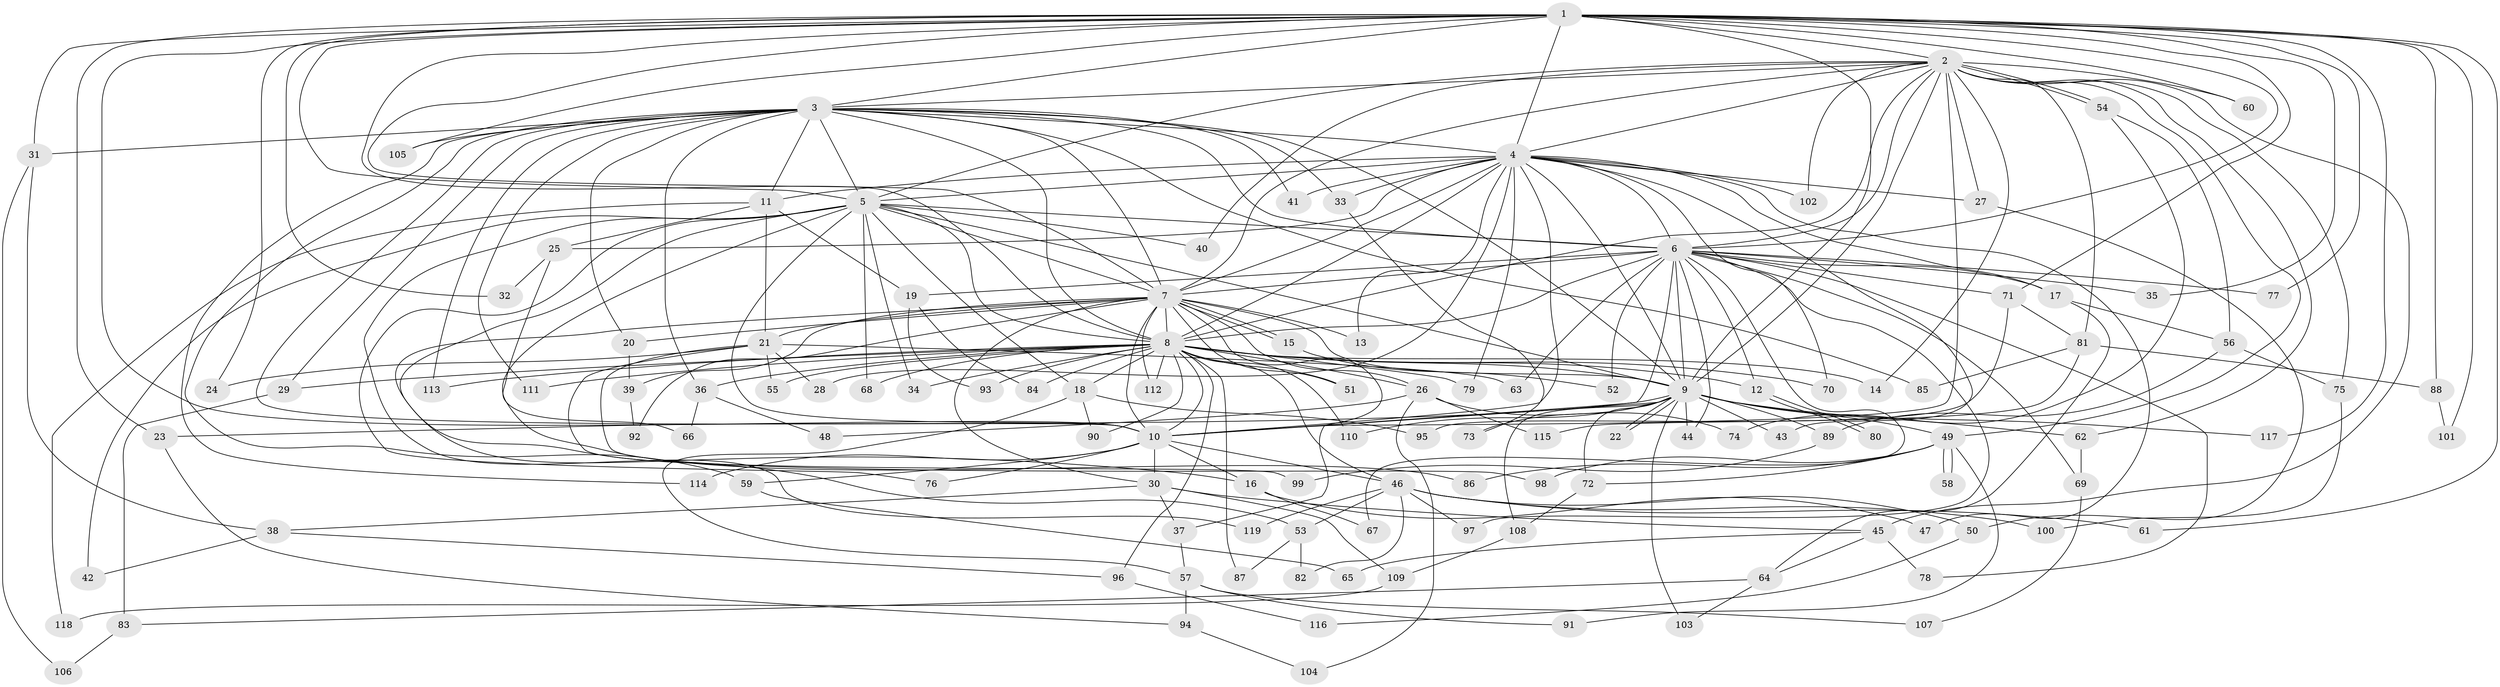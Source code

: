 // coarse degree distribution, {30: 0.011235955056179775, 18: 0.011235955056179775, 36: 0.011235955056179775, 19: 0.011235955056179775, 15: 0.011235955056179775, 20: 0.02247191011235955, 12: 0.011235955056179775, 6: 0.033707865168539325, 2: 0.5056179775280899, 4: 0.07865168539325842, 5: 0.02247191011235955, 3: 0.19101123595505617, 7: 0.02247191011235955, 9: 0.011235955056179775, 8: 0.02247191011235955, 1: 0.02247191011235955}
// Generated by graph-tools (version 1.1) at 2025/51/02/27/25 19:51:52]
// undirected, 119 vertices, 263 edges
graph export_dot {
graph [start="1"]
  node [color=gray90,style=filled];
  1;
  2;
  3;
  4;
  5;
  6;
  7;
  8;
  9;
  10;
  11;
  12;
  13;
  14;
  15;
  16;
  17;
  18;
  19;
  20;
  21;
  22;
  23;
  24;
  25;
  26;
  27;
  28;
  29;
  30;
  31;
  32;
  33;
  34;
  35;
  36;
  37;
  38;
  39;
  40;
  41;
  42;
  43;
  44;
  45;
  46;
  47;
  48;
  49;
  50;
  51;
  52;
  53;
  54;
  55;
  56;
  57;
  58;
  59;
  60;
  61;
  62;
  63;
  64;
  65;
  66;
  67;
  68;
  69;
  70;
  71;
  72;
  73;
  74;
  75;
  76;
  77;
  78;
  79;
  80;
  81;
  82;
  83;
  84;
  85;
  86;
  87;
  88;
  89;
  90;
  91;
  92;
  93;
  94;
  95;
  96;
  97;
  98;
  99;
  100;
  101;
  102;
  103;
  104;
  105;
  106;
  107;
  108;
  109;
  110;
  111;
  112;
  113;
  114;
  115;
  116;
  117;
  118;
  119;
  1 -- 2;
  1 -- 3;
  1 -- 4;
  1 -- 5;
  1 -- 6;
  1 -- 7;
  1 -- 8;
  1 -- 9;
  1 -- 10;
  1 -- 23;
  1 -- 24;
  1 -- 31;
  1 -- 32;
  1 -- 35;
  1 -- 60;
  1 -- 61;
  1 -- 71;
  1 -- 77;
  1 -- 88;
  1 -- 101;
  1 -- 105;
  1 -- 117;
  2 -- 3;
  2 -- 4;
  2 -- 5;
  2 -- 6;
  2 -- 7;
  2 -- 8;
  2 -- 9;
  2 -- 10;
  2 -- 14;
  2 -- 27;
  2 -- 40;
  2 -- 45;
  2 -- 49;
  2 -- 54;
  2 -- 54;
  2 -- 60;
  2 -- 62;
  2 -- 75;
  2 -- 81;
  2 -- 102;
  3 -- 4;
  3 -- 5;
  3 -- 6;
  3 -- 7;
  3 -- 8;
  3 -- 9;
  3 -- 10;
  3 -- 11;
  3 -- 20;
  3 -- 29;
  3 -- 31;
  3 -- 33;
  3 -- 36;
  3 -- 41;
  3 -- 59;
  3 -- 85;
  3 -- 105;
  3 -- 111;
  3 -- 113;
  3 -- 114;
  4 -- 5;
  4 -- 6;
  4 -- 7;
  4 -- 8;
  4 -- 9;
  4 -- 10;
  4 -- 11;
  4 -- 13;
  4 -- 17;
  4 -- 25;
  4 -- 27;
  4 -- 28;
  4 -- 33;
  4 -- 41;
  4 -- 43;
  4 -- 47;
  4 -- 70;
  4 -- 79;
  4 -- 102;
  5 -- 6;
  5 -- 7;
  5 -- 8;
  5 -- 9;
  5 -- 10;
  5 -- 16;
  5 -- 18;
  5 -- 34;
  5 -- 40;
  5 -- 42;
  5 -- 68;
  5 -- 76;
  5 -- 86;
  5 -- 119;
  6 -- 7;
  6 -- 8;
  6 -- 9;
  6 -- 10;
  6 -- 12;
  6 -- 17;
  6 -- 19;
  6 -- 35;
  6 -- 44;
  6 -- 52;
  6 -- 63;
  6 -- 67;
  6 -- 69;
  6 -- 71;
  6 -- 77;
  6 -- 78;
  6 -- 97;
  7 -- 8;
  7 -- 9;
  7 -- 10;
  7 -- 13;
  7 -- 15;
  7 -- 15;
  7 -- 20;
  7 -- 21;
  7 -- 26;
  7 -- 30;
  7 -- 37;
  7 -- 39;
  7 -- 51;
  7 -- 53;
  7 -- 92;
  7 -- 112;
  8 -- 9;
  8 -- 10;
  8 -- 12;
  8 -- 14;
  8 -- 18;
  8 -- 26;
  8 -- 29;
  8 -- 34;
  8 -- 36;
  8 -- 46;
  8 -- 51;
  8 -- 55;
  8 -- 68;
  8 -- 70;
  8 -- 79;
  8 -- 84;
  8 -- 87;
  8 -- 90;
  8 -- 93;
  8 -- 96;
  8 -- 110;
  8 -- 111;
  8 -- 112;
  8 -- 113;
  9 -- 10;
  9 -- 22;
  9 -- 22;
  9 -- 23;
  9 -- 43;
  9 -- 44;
  9 -- 49;
  9 -- 62;
  9 -- 72;
  9 -- 73;
  9 -- 89;
  9 -- 103;
  9 -- 108;
  9 -- 110;
  9 -- 117;
  10 -- 16;
  10 -- 30;
  10 -- 46;
  10 -- 59;
  10 -- 76;
  10 -- 114;
  11 -- 19;
  11 -- 21;
  11 -- 25;
  11 -- 118;
  12 -- 80;
  12 -- 80;
  15 -- 52;
  16 -- 47;
  16 -- 67;
  17 -- 56;
  17 -- 64;
  18 -- 57;
  18 -- 90;
  18 -- 95;
  19 -- 84;
  19 -- 93;
  20 -- 39;
  21 -- 24;
  21 -- 28;
  21 -- 55;
  21 -- 63;
  21 -- 98;
  21 -- 99;
  23 -- 94;
  25 -- 32;
  25 -- 66;
  26 -- 48;
  26 -- 74;
  26 -- 104;
  26 -- 115;
  27 -- 50;
  29 -- 83;
  30 -- 37;
  30 -- 38;
  30 -- 45;
  30 -- 109;
  31 -- 38;
  31 -- 106;
  33 -- 73;
  36 -- 48;
  36 -- 66;
  37 -- 57;
  38 -- 42;
  38 -- 96;
  39 -- 92;
  45 -- 64;
  45 -- 65;
  45 -- 78;
  46 -- 50;
  46 -- 53;
  46 -- 61;
  46 -- 82;
  46 -- 97;
  46 -- 100;
  46 -- 119;
  49 -- 58;
  49 -- 58;
  49 -- 72;
  49 -- 86;
  49 -- 91;
  49 -- 98;
  50 -- 116;
  53 -- 82;
  53 -- 87;
  54 -- 56;
  54 -- 74;
  56 -- 75;
  56 -- 89;
  57 -- 91;
  57 -- 94;
  57 -- 107;
  59 -- 65;
  62 -- 69;
  64 -- 83;
  64 -- 103;
  69 -- 107;
  71 -- 81;
  71 -- 95;
  72 -- 108;
  75 -- 100;
  81 -- 85;
  81 -- 88;
  81 -- 115;
  83 -- 106;
  88 -- 101;
  89 -- 99;
  94 -- 104;
  96 -- 116;
  108 -- 109;
  109 -- 118;
}
